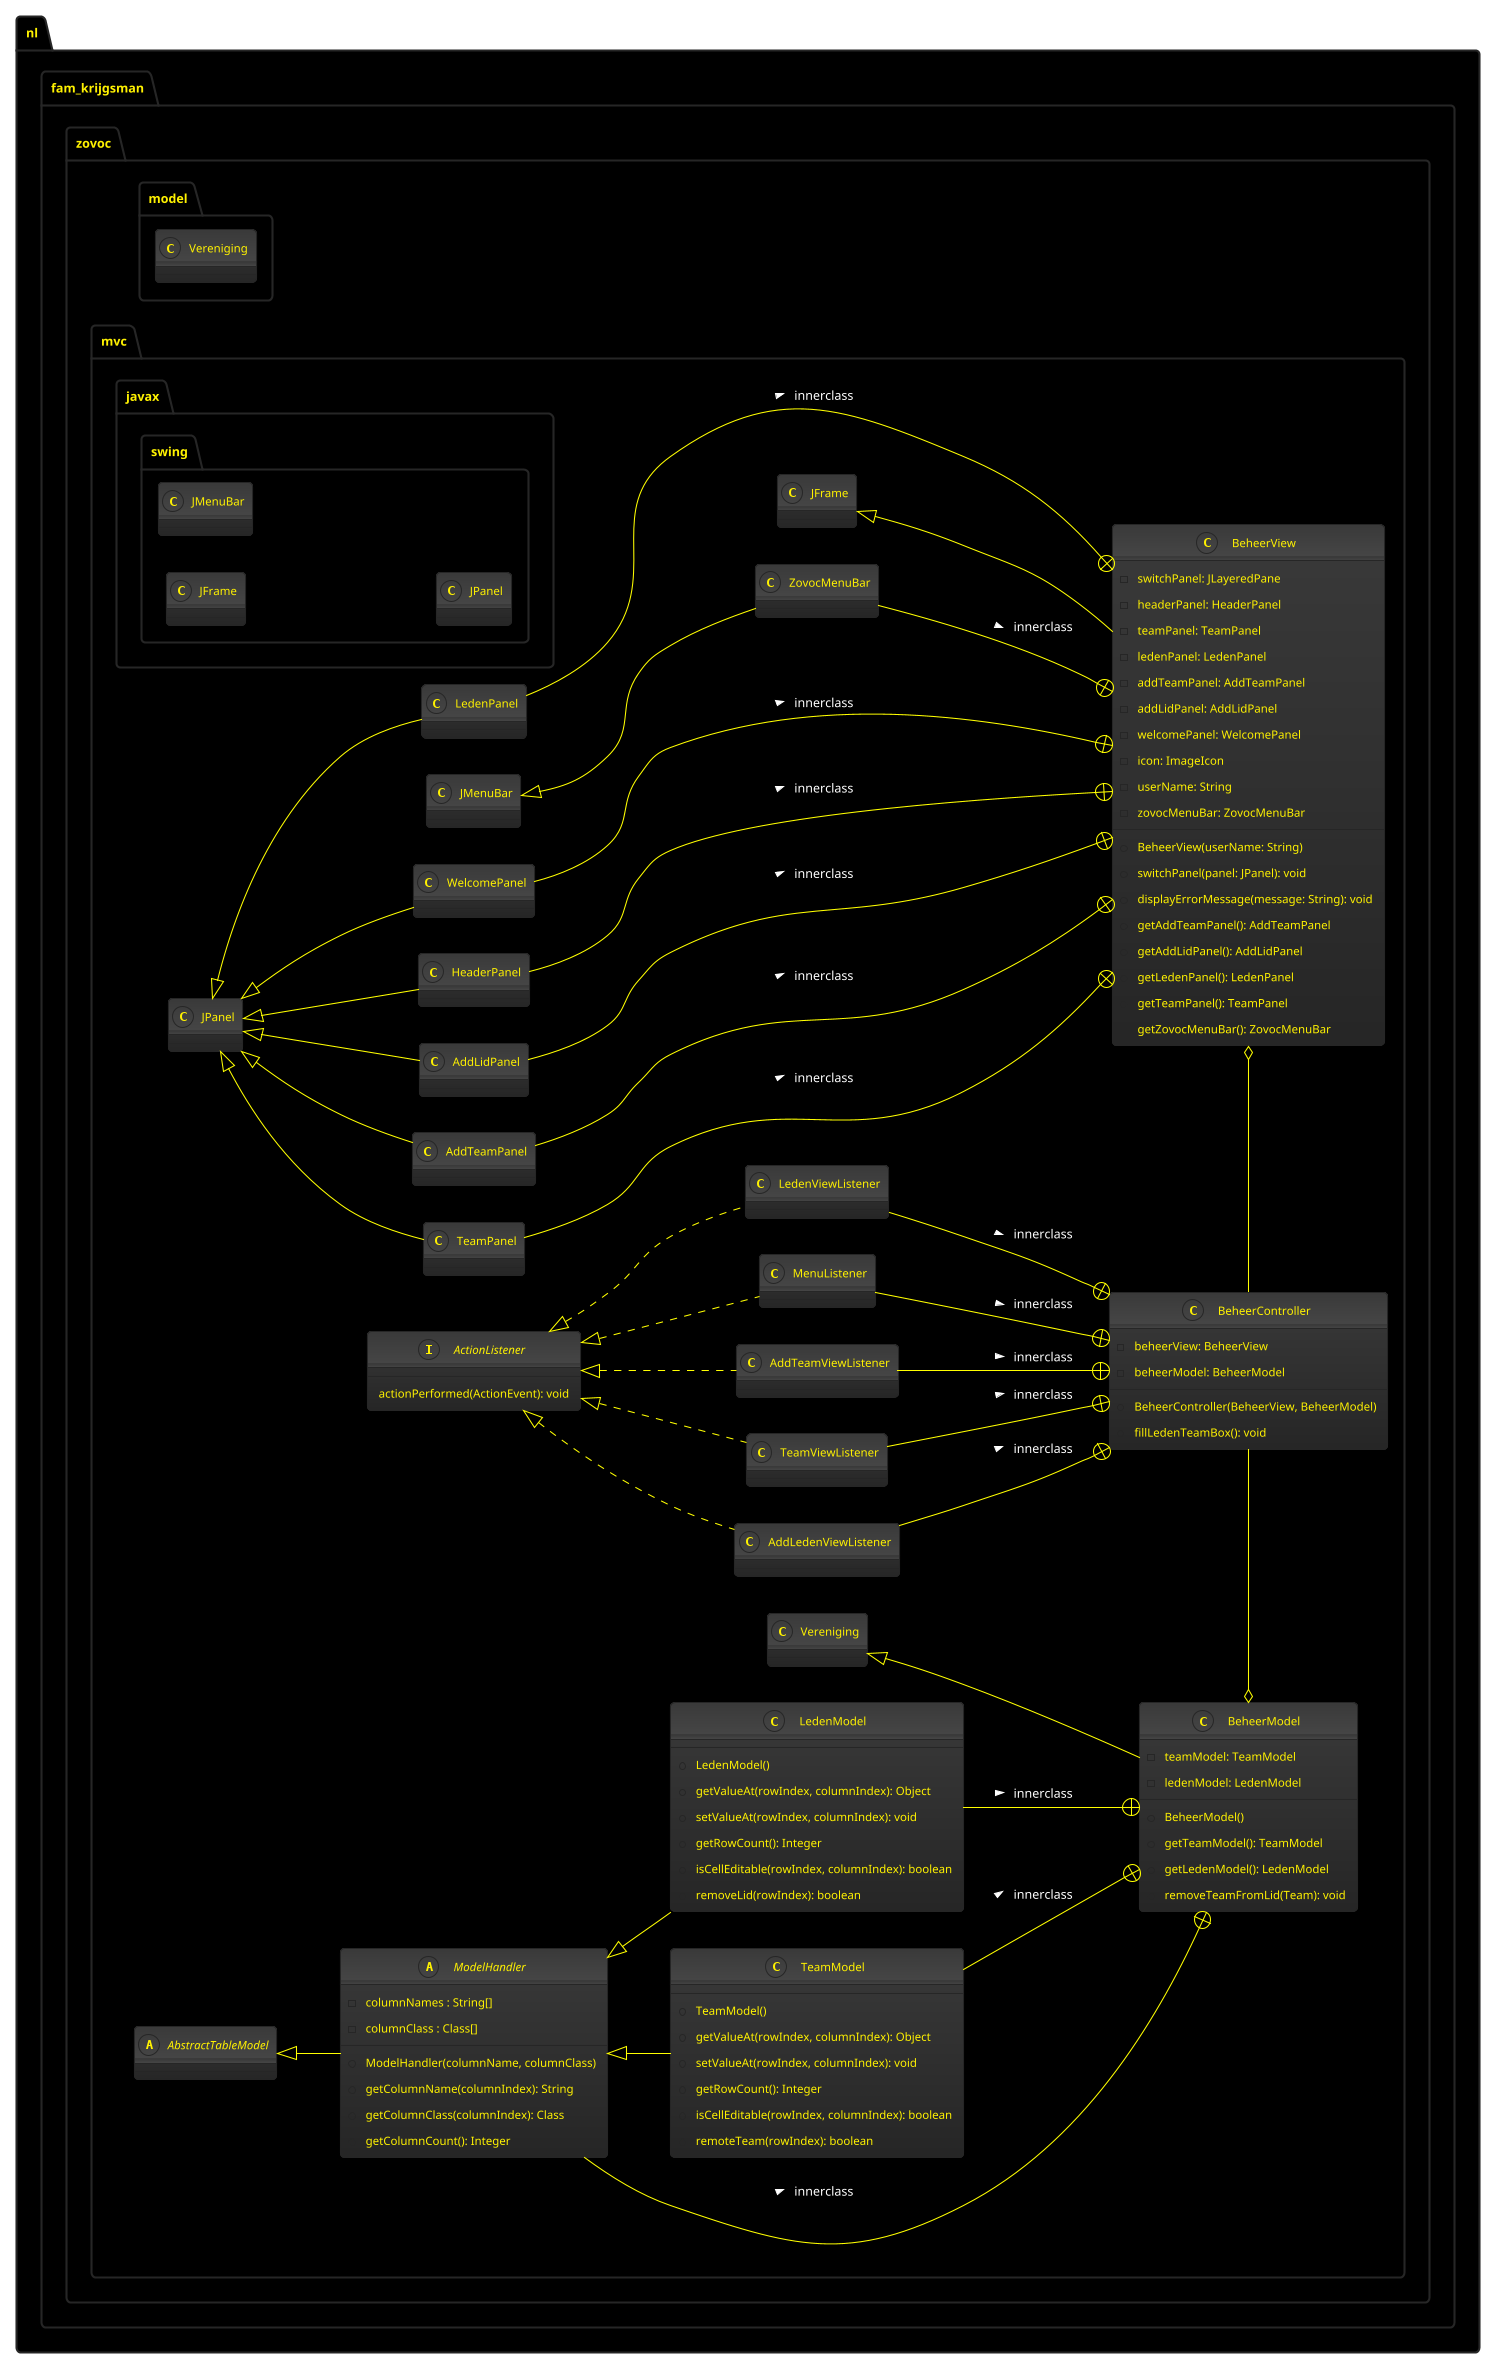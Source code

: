 @startuml
'https://plantuml.com/class-diagram
left to right direction
!theme black-knight

skinparam class {
    ArrowColor Yellow
    ArrowThickness 1
}

skinparam package {
    BackgroundColor #000000
}

Package nl.fam_krijgsman.zovoc.model {
class Vereniging
}

Package nl.fam_krijgsman.zovoc.mvc {
Package javax.swing{
    class JFrame
    class JMenuBar
    class JPanel
}

class BeheerModel extends Vereniging {
    - teamModel: TeamModel
    - ledenModel: LedenModel
    + BeheerModel()
    + getTeamModel(): TeamModel
    + getLedenModel(): LedenModel
    + removeTeamFromLid(Team): void
}

class TeamModel extends ModelHandler {
    + TeamModel()
    + getValueAt(rowIndex, columnIndex): Object
    + setValueAt(rowIndex, columnIndex): void
    + getRowCount(): Integer
    + isCellEditable(rowIndex, columnIndex): boolean
    + remoteTeam(rowIndex): boolean
}

class LedenModel extends ModelHandler {
    + LedenModel()
    + getValueAt(rowIndex, columnIndex): Object
    + setValueAt(rowIndex, columnIndex): void
    + getRowCount(): Integer
    + isCellEditable(rowIndex, columnIndex): boolean
    + removeLid(rowIndex): boolean
}

abstract class ModelHandler extends AbstractTableModel {
    - columnNames : String[]
    - columnClass : Class[]
    + ModelHandler(columnName, columnClass)
    + getColumnName(columnIndex): String
    + getColumnClass(columnIndex): Class
    + getColumnCount(): Integer
}

abstract class AbstractTableModel

class BeheerView extends JFrame {
    - switchPanel: JLayeredPane
    - headerPanel: HeaderPanel
    - teamPanel: TeamPanel
    - ledenPanel: LedenPanel
    - addTeamPanel: AddTeamPanel
    - addLidPanel: AddLidPanel
    - welcomePanel: WelcomePanel
    - icon: ImageIcon
    - userName: String
    - zovocMenuBar: ZovocMenuBar
    + BeheerView(userName: String)
    + switchPanel(panel: JPanel): void
    + displayErrorMessage(message: String): void
    + getAddTeamPanel(): AddTeamPanel
    + getAddLidPanel(): AddLidPanel
    + getLedenPanel(): LedenPanel
    + getTeamPanel(): TeamPanel
    + getZovocMenuBar(): ZovocMenuBar
}

class BeheerController {
    - beheerView: BeheerView
    - beheerModel: BeheerModel
    + BeheerController(BeheerView, BeheerModel)
    + fillLedenTeamBox(): void
}

'Beheerview
class ZovocMenuBar extends JMenuBar
class HeaderPanel extends JPanel
class WelcomePanel extends JPanel
class LedenPanel extends JPanel
class TeamPanel extends JPanel
class AddTeamPanel extends JPanel
class AddLidPanel extends JPanel

'BeheerController
interface ActionListener {
    actionPerformed(ActionEvent): void
}
class MenuListener implements ActionListener
class LedenViewListener implements ActionListener
class AddLedenViewListener implements ActionListener
class TeamViewListener implements ActionListener
class AddTeamViewListener implements ActionListener


'interne Beheermodel classes
TeamModel --+ BeheerModel : innerclass >
LedenModel --+ BeheerModel : innerclass >
ModelHandler --+ BeheerModel : innerclass >

'interne Beheerview classes
ZovocMenuBar --+ BeheerView : innerclass >
HeaderPanel --+ BeheerView : innerclass >
WelcomePanel --+ BeheerView : innerclass >
LedenPanel ---+ BeheerView : innerclass >
TeamPanel ---+ BeheerView : innerclass >
AddTeamPanel ---+ BeheerView : innerclass >
AddLidPanel ---+ BeheerView : innerclass >

'interne Beheercontroller classes
MenuListener --+ BeheerController : innerclass >
LedenViewListener --+ BeheerController : innerclass >
AddLedenViewListener --+ BeheerController : innerclass >
TeamViewListener --+ BeheerController : innerclass >
AddTeamViewListener --+ BeheerController : innerclass >

BeheerController -o BeheerView
BeheerModel o- BeheerController

}



@enduml